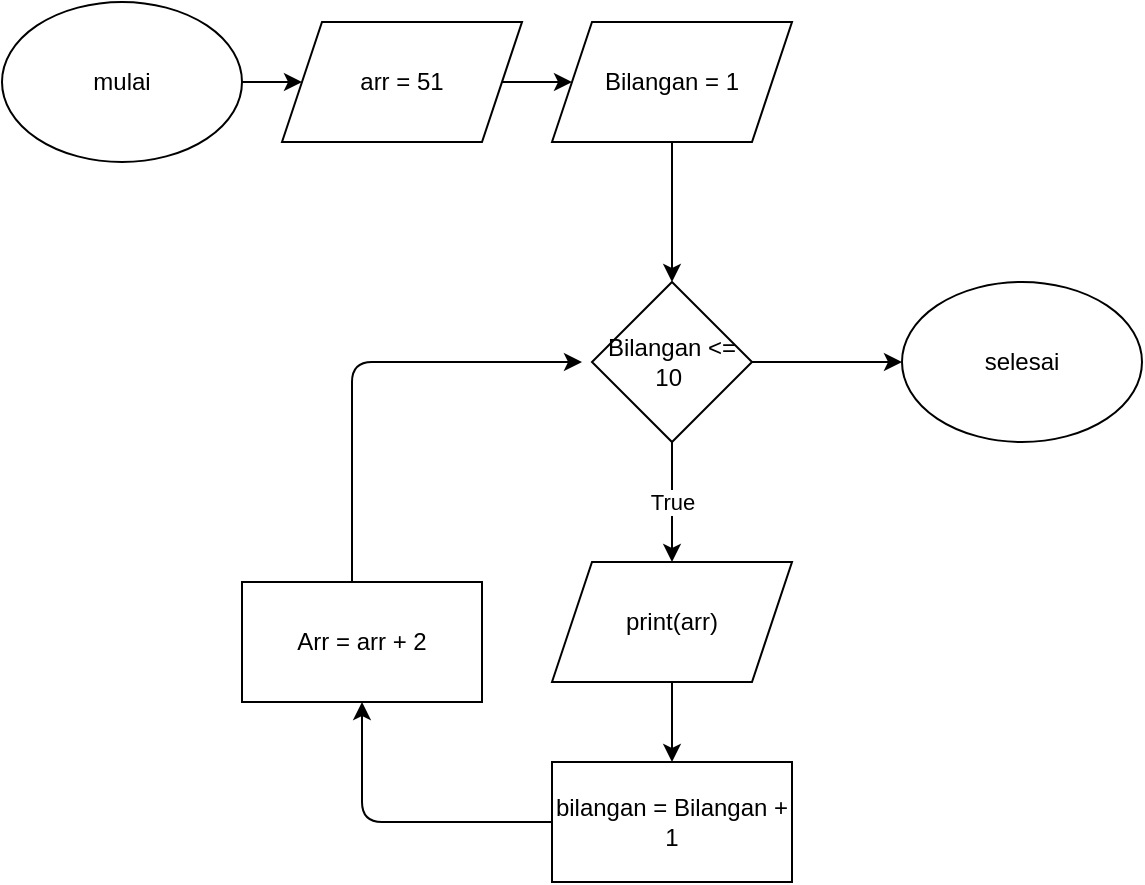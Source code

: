 <mxfile>
    <diagram id="2pFcD5Q1ogAx2cnY1gxw" name="Page-1">
        <mxGraphModel dx="832" dy="563" grid="1" gridSize="10" guides="1" tooltips="1" connect="1" arrows="1" fold="1" page="1" pageScale="1" pageWidth="850" pageHeight="1100" math="0" shadow="0">
            <root>
                <mxCell id="0"/>
                <mxCell id="1" parent="0"/>
                <mxCell id="3" value="mulai" style="ellipse;whiteSpace=wrap;html=1;" vertex="1" parent="1">
                    <mxGeometry x="150" y="20" width="120" height="80" as="geometry"/>
                </mxCell>
                <mxCell id="8" value="" style="edgeStyle=none;html=1;" edge="1" parent="1" target="7">
                    <mxGeometry relative="1" as="geometry">
                        <mxPoint x="270" y="60" as="sourcePoint"/>
                    </mxGeometry>
                </mxCell>
                <mxCell id="18" value="" style="edgeStyle=none;html=1;" edge="1" parent="1" source="7" target="17">
                    <mxGeometry relative="1" as="geometry"/>
                </mxCell>
                <mxCell id="7" value="arr = 51" style="shape=parallelogram;perimeter=parallelogramPerimeter;whiteSpace=wrap;html=1;fixedSize=1;" vertex="1" parent="1">
                    <mxGeometry x="290" y="30" width="120" height="60" as="geometry"/>
                </mxCell>
                <mxCell id="35" value="" style="edgeStyle=none;html=1;" edge="1" parent="1" source="17" target="34">
                    <mxGeometry relative="1" as="geometry"/>
                </mxCell>
                <mxCell id="17" value="Bilangan = 1" style="shape=parallelogram;perimeter=parallelogramPerimeter;whiteSpace=wrap;html=1;fixedSize=1;" vertex="1" parent="1">
                    <mxGeometry x="425" y="30" width="120" height="60" as="geometry"/>
                </mxCell>
                <mxCell id="39" value="True" style="edgeStyle=none;html=1;entryX=0.5;entryY=0;entryDx=0;entryDy=0;" edge="1" parent="1" source="34" target="45">
                    <mxGeometry relative="1" as="geometry">
                        <mxPoint x="550" y="250" as="targetPoint"/>
                    </mxGeometry>
                </mxCell>
                <mxCell id="44" value="" style="edgeStyle=none;html=1;entryX=0;entryY=0.5;entryDx=0;entryDy=0;" edge="1" parent="1" source="34" target="48">
                    <mxGeometry relative="1" as="geometry">
                        <mxPoint x="595" y="200" as="targetPoint"/>
                    </mxGeometry>
                </mxCell>
                <mxCell id="34" value="Bilangan &amp;lt;= 10&amp;nbsp;" style="rhombus;whiteSpace=wrap;html=1;" vertex="1" parent="1">
                    <mxGeometry x="445" y="160" width="80" height="80" as="geometry"/>
                </mxCell>
                <mxCell id="41" value="" style="edgeStyle=none;html=1;" edge="1" parent="1" source="38" target="40">
                    <mxGeometry relative="1" as="geometry">
                        <Array as="points">
                            <mxPoint x="330" y="430"/>
                        </Array>
                    </mxGeometry>
                </mxCell>
                <mxCell id="38" value="bilangan = Bilangan + 1" style="whiteSpace=wrap;html=1;" vertex="1" parent="1">
                    <mxGeometry x="425" y="400" width="120" height="60" as="geometry"/>
                </mxCell>
                <mxCell id="40" value="Arr = arr + 2" style="whiteSpace=wrap;html=1;" vertex="1" parent="1">
                    <mxGeometry x="270" y="310" width="120" height="60" as="geometry"/>
                </mxCell>
                <mxCell id="42" value="" style="endArrow=classic;html=1;" edge="1" parent="1">
                    <mxGeometry width="50" height="50" relative="1" as="geometry">
                        <mxPoint x="325" y="310" as="sourcePoint"/>
                        <mxPoint x="440" y="200" as="targetPoint"/>
                        <Array as="points">
                            <mxPoint x="325" y="200"/>
                        </Array>
                    </mxGeometry>
                </mxCell>
                <mxCell id="47" value="" style="edgeStyle=none;html=1;" edge="1" parent="1" source="45" target="38">
                    <mxGeometry relative="1" as="geometry"/>
                </mxCell>
                <mxCell id="45" value="print(arr)" style="shape=parallelogram;perimeter=parallelogramPerimeter;whiteSpace=wrap;html=1;fixedSize=1;" vertex="1" parent="1">
                    <mxGeometry x="425" y="300" width="120" height="60" as="geometry"/>
                </mxCell>
                <mxCell id="48" value="selesai" style="ellipse;whiteSpace=wrap;html=1;" vertex="1" parent="1">
                    <mxGeometry x="600" y="160" width="120" height="80" as="geometry"/>
                </mxCell>
            </root>
        </mxGraphModel>
    </diagram>
</mxfile>